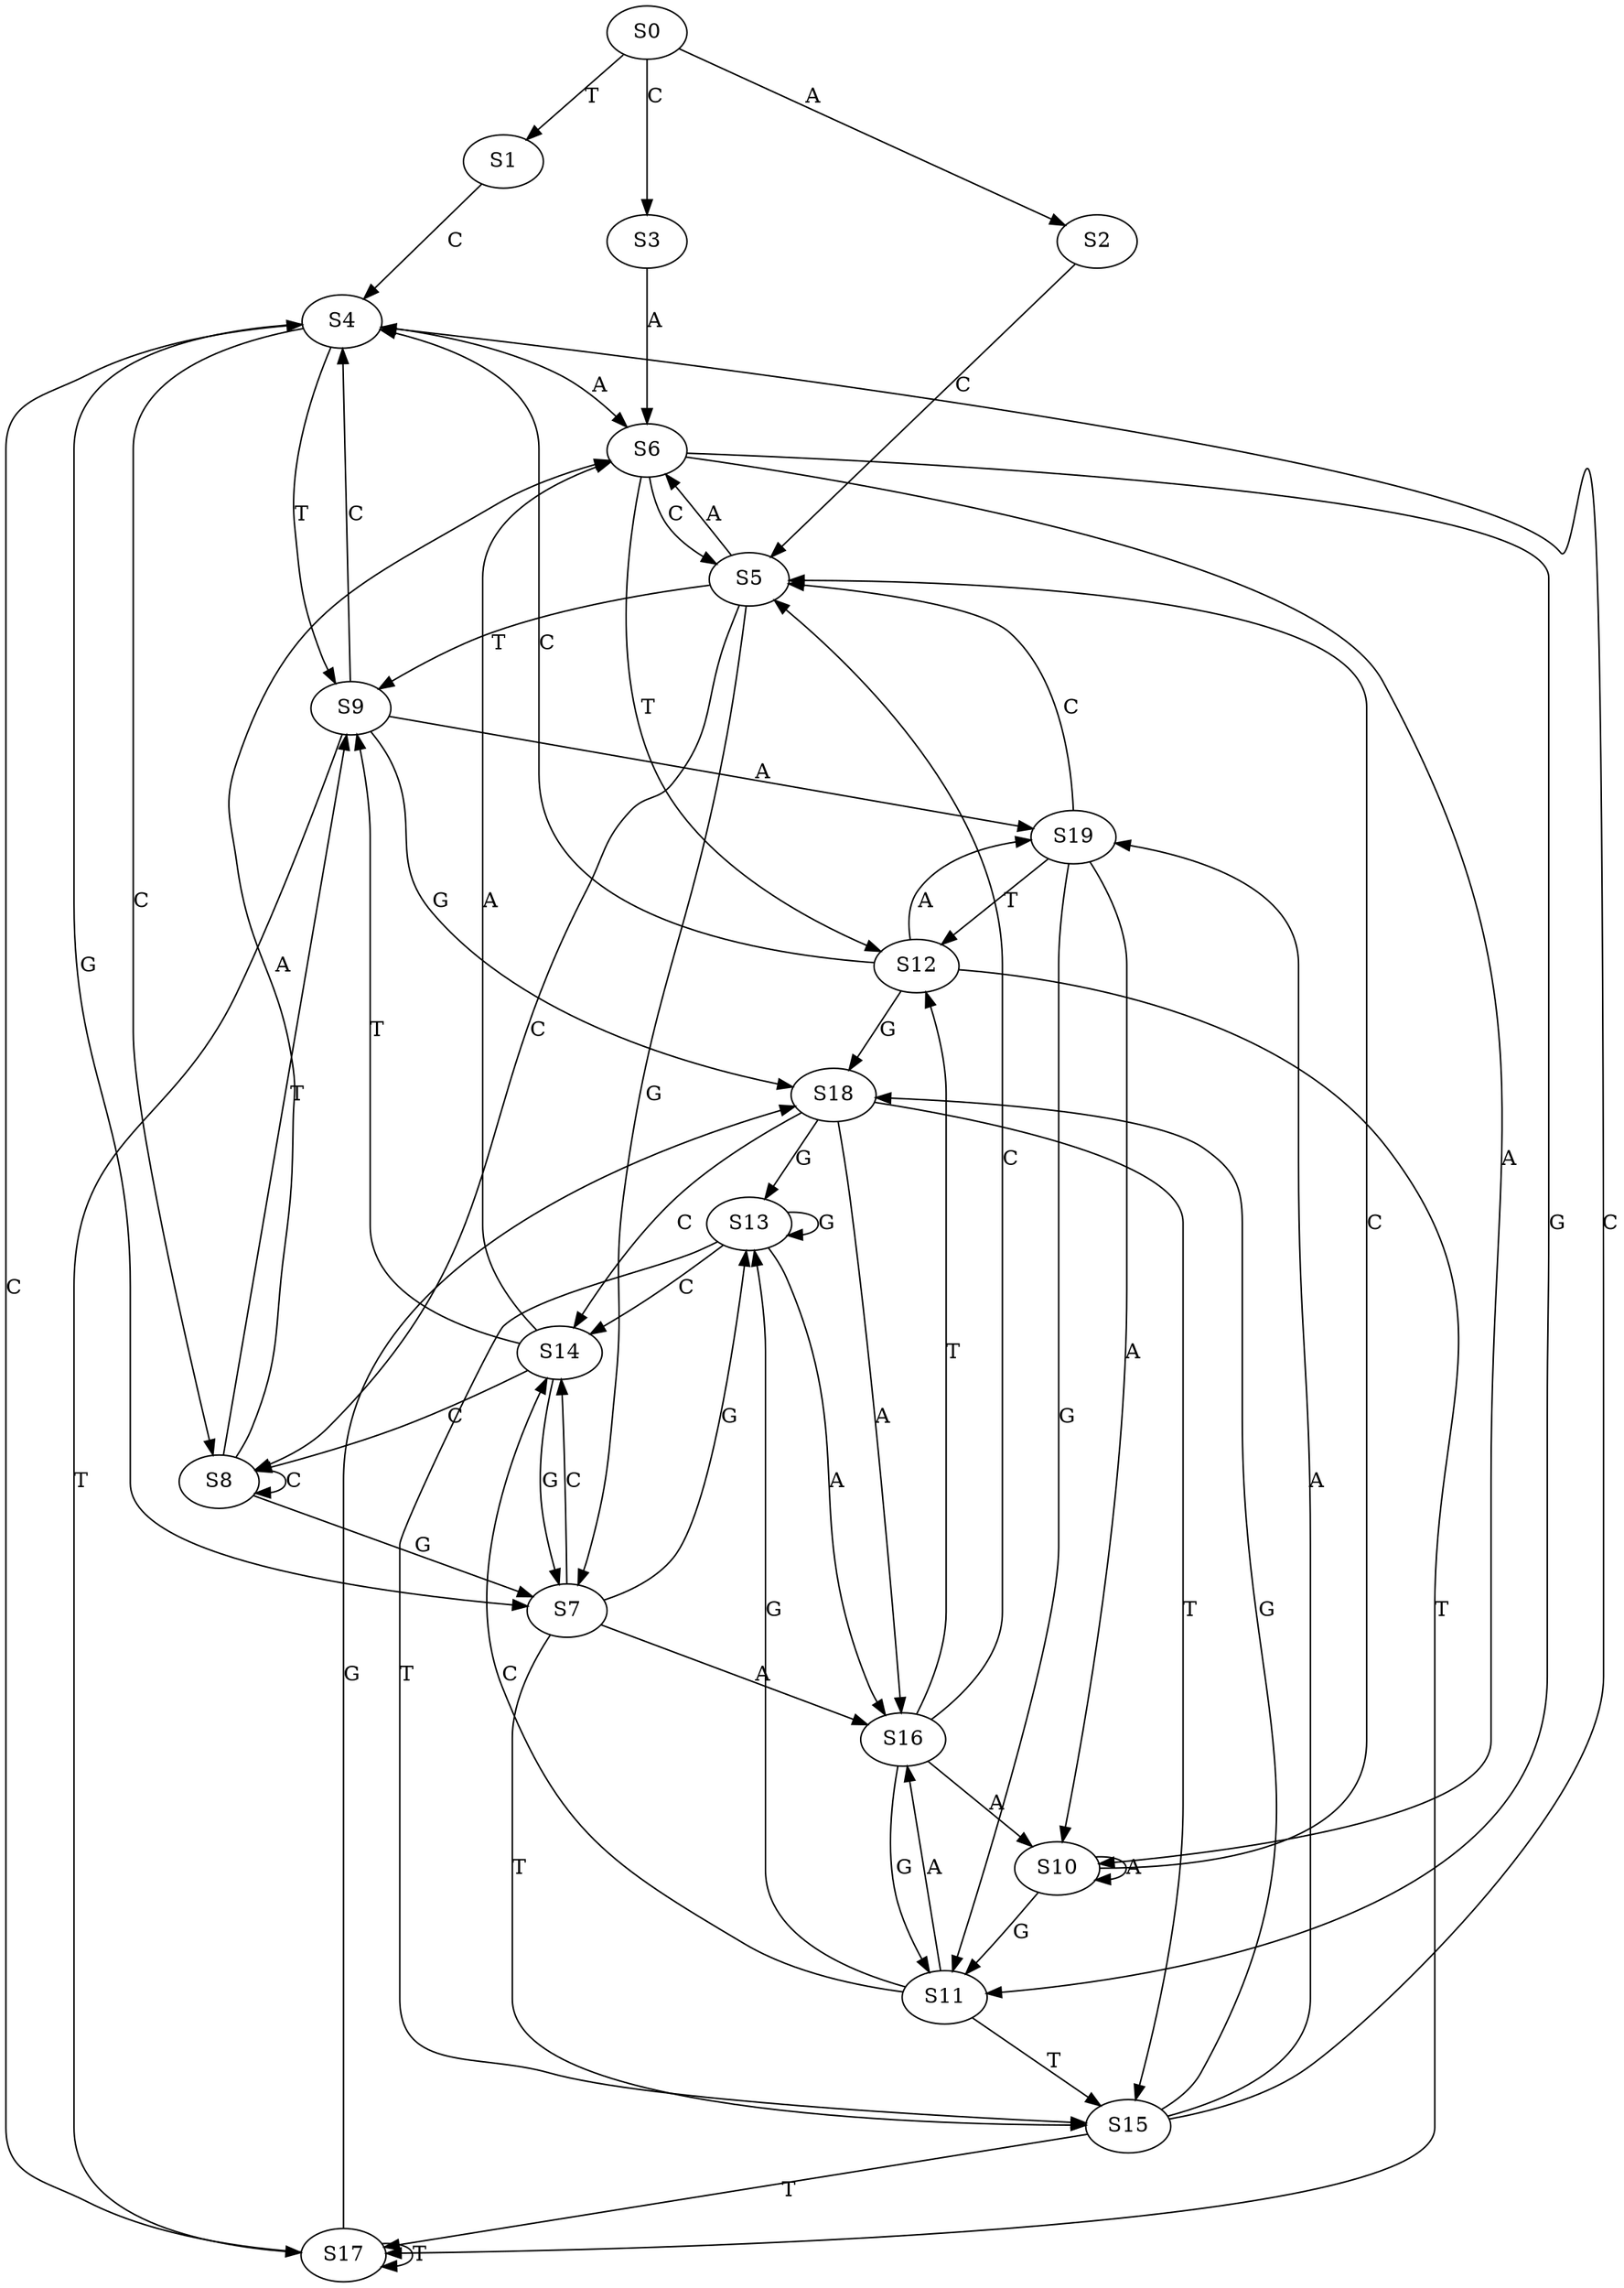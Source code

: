 strict digraph  {
	S0 -> S1 [ label = T ];
	S0 -> S2 [ label = A ];
	S0 -> S3 [ label = C ];
	S1 -> S4 [ label = C ];
	S2 -> S5 [ label = C ];
	S3 -> S6 [ label = A ];
	S4 -> S6 [ label = A ];
	S4 -> S7 [ label = G ];
	S4 -> S8 [ label = C ];
	S4 -> S9 [ label = T ];
	S5 -> S6 [ label = A ];
	S5 -> S8 [ label = C ];
	S5 -> S9 [ label = T ];
	S5 -> S7 [ label = G ];
	S6 -> S10 [ label = A ];
	S6 -> S5 [ label = C ];
	S6 -> S11 [ label = G ];
	S6 -> S12 [ label = T ];
	S7 -> S13 [ label = G ];
	S7 -> S14 [ label = C ];
	S7 -> S15 [ label = T ];
	S7 -> S16 [ label = A ];
	S8 -> S6 [ label = A ];
	S8 -> S7 [ label = G ];
	S8 -> S9 [ label = T ];
	S8 -> S8 [ label = C ];
	S9 -> S17 [ label = T ];
	S9 -> S4 [ label = C ];
	S9 -> S18 [ label = G ];
	S9 -> S19 [ label = A ];
	S10 -> S11 [ label = G ];
	S10 -> S5 [ label = C ];
	S10 -> S10 [ label = A ];
	S11 -> S15 [ label = T ];
	S11 -> S16 [ label = A ];
	S11 -> S14 [ label = C ];
	S11 -> S13 [ label = G ];
	S12 -> S18 [ label = G ];
	S12 -> S4 [ label = C ];
	S12 -> S17 [ label = T ];
	S12 -> S19 [ label = A ];
	S13 -> S15 [ label = T ];
	S13 -> S16 [ label = A ];
	S13 -> S13 [ label = G ];
	S13 -> S14 [ label = C ];
	S14 -> S7 [ label = G ];
	S14 -> S6 [ label = A ];
	S14 -> S9 [ label = T ];
	S14 -> S8 [ label = C ];
	S15 -> S19 [ label = A ];
	S15 -> S4 [ label = C ];
	S15 -> S17 [ label = T ];
	S15 -> S18 [ label = G ];
	S16 -> S10 [ label = A ];
	S16 -> S11 [ label = G ];
	S16 -> S5 [ label = C ];
	S16 -> S12 [ label = T ];
	S17 -> S4 [ label = C ];
	S17 -> S18 [ label = G ];
	S17 -> S17 [ label = T ];
	S18 -> S15 [ label = T ];
	S18 -> S13 [ label = G ];
	S18 -> S14 [ label = C ];
	S18 -> S16 [ label = A ];
	S19 -> S5 [ label = C ];
	S19 -> S11 [ label = G ];
	S19 -> S12 [ label = T ];
	S19 -> S10 [ label = A ];
}
